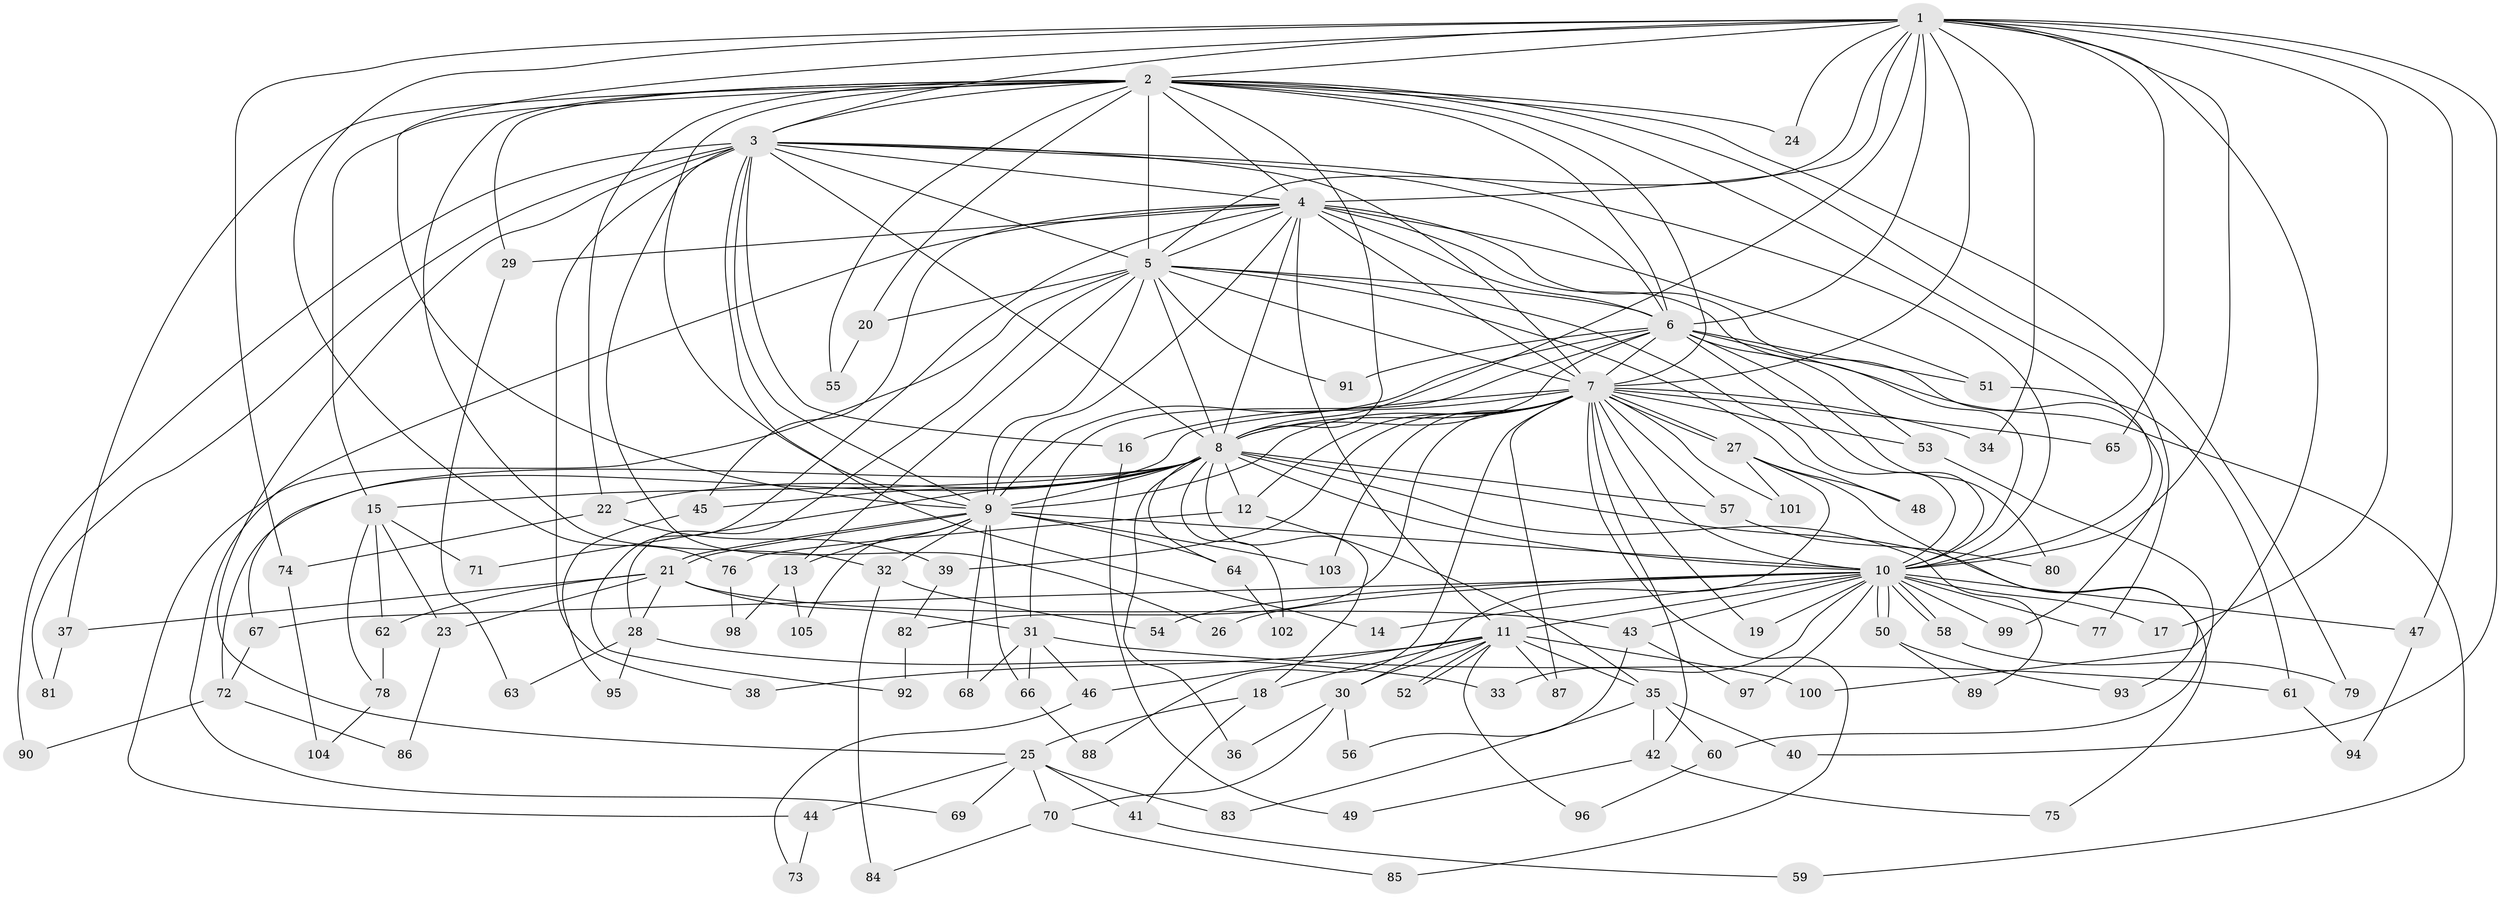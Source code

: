 // coarse degree distribution, {17: 0.03773584905660377, 25: 0.018867924528301886, 12: 0.05660377358490566, 16: 0.018867924528301886, 10: 0.018867924528301886, 14: 0.018867924528301886, 5: 0.03773584905660377, 6: 0.07547169811320754, 4: 0.09433962264150944, 2: 0.41509433962264153, 8: 0.03773584905660377, 7: 0.03773584905660377, 3: 0.11320754716981132, 1: 0.018867924528301886}
// Generated by graph-tools (version 1.1) at 2025/49/03/04/25 22:49:35]
// undirected, 105 vertices, 235 edges
graph export_dot {
  node [color=gray90,style=filled];
  1;
  2;
  3;
  4;
  5;
  6;
  7;
  8;
  9;
  10;
  11;
  12;
  13;
  14;
  15;
  16;
  17;
  18;
  19;
  20;
  21;
  22;
  23;
  24;
  25;
  26;
  27;
  28;
  29;
  30;
  31;
  32;
  33;
  34;
  35;
  36;
  37;
  38;
  39;
  40;
  41;
  42;
  43;
  44;
  45;
  46;
  47;
  48;
  49;
  50;
  51;
  52;
  53;
  54;
  55;
  56;
  57;
  58;
  59;
  60;
  61;
  62;
  63;
  64;
  65;
  66;
  67;
  68;
  69;
  70;
  71;
  72;
  73;
  74;
  75;
  76;
  77;
  78;
  79;
  80;
  81;
  82;
  83;
  84;
  85;
  86;
  87;
  88;
  89;
  90;
  91;
  92;
  93;
  94;
  95;
  96;
  97;
  98;
  99;
  100;
  101;
  102;
  103;
  104;
  105;
  1 -- 2;
  1 -- 3;
  1 -- 4;
  1 -- 5;
  1 -- 6;
  1 -- 7;
  1 -- 8;
  1 -- 9;
  1 -- 10;
  1 -- 17;
  1 -- 24;
  1 -- 34;
  1 -- 40;
  1 -- 47;
  1 -- 65;
  1 -- 74;
  1 -- 76;
  1 -- 100;
  2 -- 3;
  2 -- 4;
  2 -- 5;
  2 -- 6;
  2 -- 7;
  2 -- 8;
  2 -- 9;
  2 -- 10;
  2 -- 15;
  2 -- 20;
  2 -- 22;
  2 -- 24;
  2 -- 29;
  2 -- 32;
  2 -- 37;
  2 -- 55;
  2 -- 77;
  2 -- 79;
  3 -- 4;
  3 -- 5;
  3 -- 6;
  3 -- 7;
  3 -- 8;
  3 -- 9;
  3 -- 10;
  3 -- 14;
  3 -- 16;
  3 -- 25;
  3 -- 26;
  3 -- 38;
  3 -- 81;
  3 -- 90;
  4 -- 5;
  4 -- 6;
  4 -- 7;
  4 -- 8;
  4 -- 9;
  4 -- 10;
  4 -- 11;
  4 -- 29;
  4 -- 45;
  4 -- 51;
  4 -- 69;
  4 -- 92;
  4 -- 99;
  5 -- 6;
  5 -- 7;
  5 -- 8;
  5 -- 9;
  5 -- 10;
  5 -- 13;
  5 -- 20;
  5 -- 28;
  5 -- 44;
  5 -- 48;
  5 -- 91;
  6 -- 7;
  6 -- 8;
  6 -- 9;
  6 -- 10;
  6 -- 31;
  6 -- 51;
  6 -- 53;
  6 -- 59;
  6 -- 80;
  6 -- 91;
  7 -- 8;
  7 -- 9;
  7 -- 10;
  7 -- 12;
  7 -- 16;
  7 -- 19;
  7 -- 27;
  7 -- 27;
  7 -- 34;
  7 -- 39;
  7 -- 42;
  7 -- 53;
  7 -- 57;
  7 -- 65;
  7 -- 67;
  7 -- 82;
  7 -- 85;
  7 -- 87;
  7 -- 88;
  7 -- 101;
  7 -- 103;
  8 -- 9;
  8 -- 10;
  8 -- 12;
  8 -- 15;
  8 -- 18;
  8 -- 22;
  8 -- 36;
  8 -- 45;
  8 -- 57;
  8 -- 64;
  8 -- 71;
  8 -- 72;
  8 -- 75;
  8 -- 89;
  8 -- 102;
  9 -- 10;
  9 -- 13;
  9 -- 21;
  9 -- 21;
  9 -- 32;
  9 -- 64;
  9 -- 66;
  9 -- 68;
  9 -- 103;
  9 -- 105;
  10 -- 11;
  10 -- 14;
  10 -- 17;
  10 -- 19;
  10 -- 26;
  10 -- 33;
  10 -- 43;
  10 -- 47;
  10 -- 50;
  10 -- 50;
  10 -- 54;
  10 -- 58;
  10 -- 58;
  10 -- 67;
  10 -- 77;
  10 -- 97;
  10 -- 99;
  11 -- 18;
  11 -- 30;
  11 -- 35;
  11 -- 38;
  11 -- 46;
  11 -- 52;
  11 -- 52;
  11 -- 87;
  11 -- 96;
  11 -- 100;
  12 -- 35;
  12 -- 76;
  13 -- 98;
  13 -- 105;
  15 -- 23;
  15 -- 62;
  15 -- 71;
  15 -- 78;
  16 -- 49;
  18 -- 25;
  18 -- 41;
  20 -- 55;
  21 -- 23;
  21 -- 28;
  21 -- 31;
  21 -- 37;
  21 -- 43;
  21 -- 62;
  22 -- 39;
  22 -- 74;
  23 -- 86;
  25 -- 41;
  25 -- 44;
  25 -- 69;
  25 -- 70;
  25 -- 83;
  27 -- 30;
  27 -- 48;
  27 -- 93;
  27 -- 101;
  28 -- 33;
  28 -- 63;
  28 -- 95;
  29 -- 63;
  30 -- 36;
  30 -- 56;
  30 -- 70;
  31 -- 46;
  31 -- 61;
  31 -- 66;
  31 -- 68;
  32 -- 54;
  32 -- 84;
  35 -- 40;
  35 -- 42;
  35 -- 60;
  35 -- 83;
  37 -- 81;
  39 -- 82;
  41 -- 59;
  42 -- 49;
  42 -- 75;
  43 -- 56;
  43 -- 97;
  44 -- 73;
  45 -- 95;
  46 -- 73;
  47 -- 94;
  50 -- 89;
  50 -- 93;
  51 -- 61;
  53 -- 60;
  57 -- 80;
  58 -- 79;
  60 -- 96;
  61 -- 94;
  62 -- 78;
  64 -- 102;
  66 -- 88;
  67 -- 72;
  70 -- 84;
  70 -- 85;
  72 -- 86;
  72 -- 90;
  74 -- 104;
  76 -- 98;
  78 -- 104;
  82 -- 92;
}
